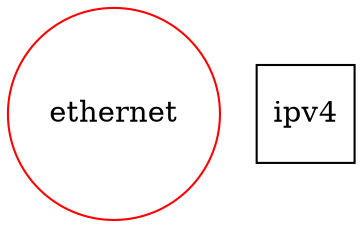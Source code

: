 graph test
{
	ethernet [ color = "red", label = "ethernet", shape = "circle" ]
	ipv4 [ label = "ipv4", shape = "square" ]
}